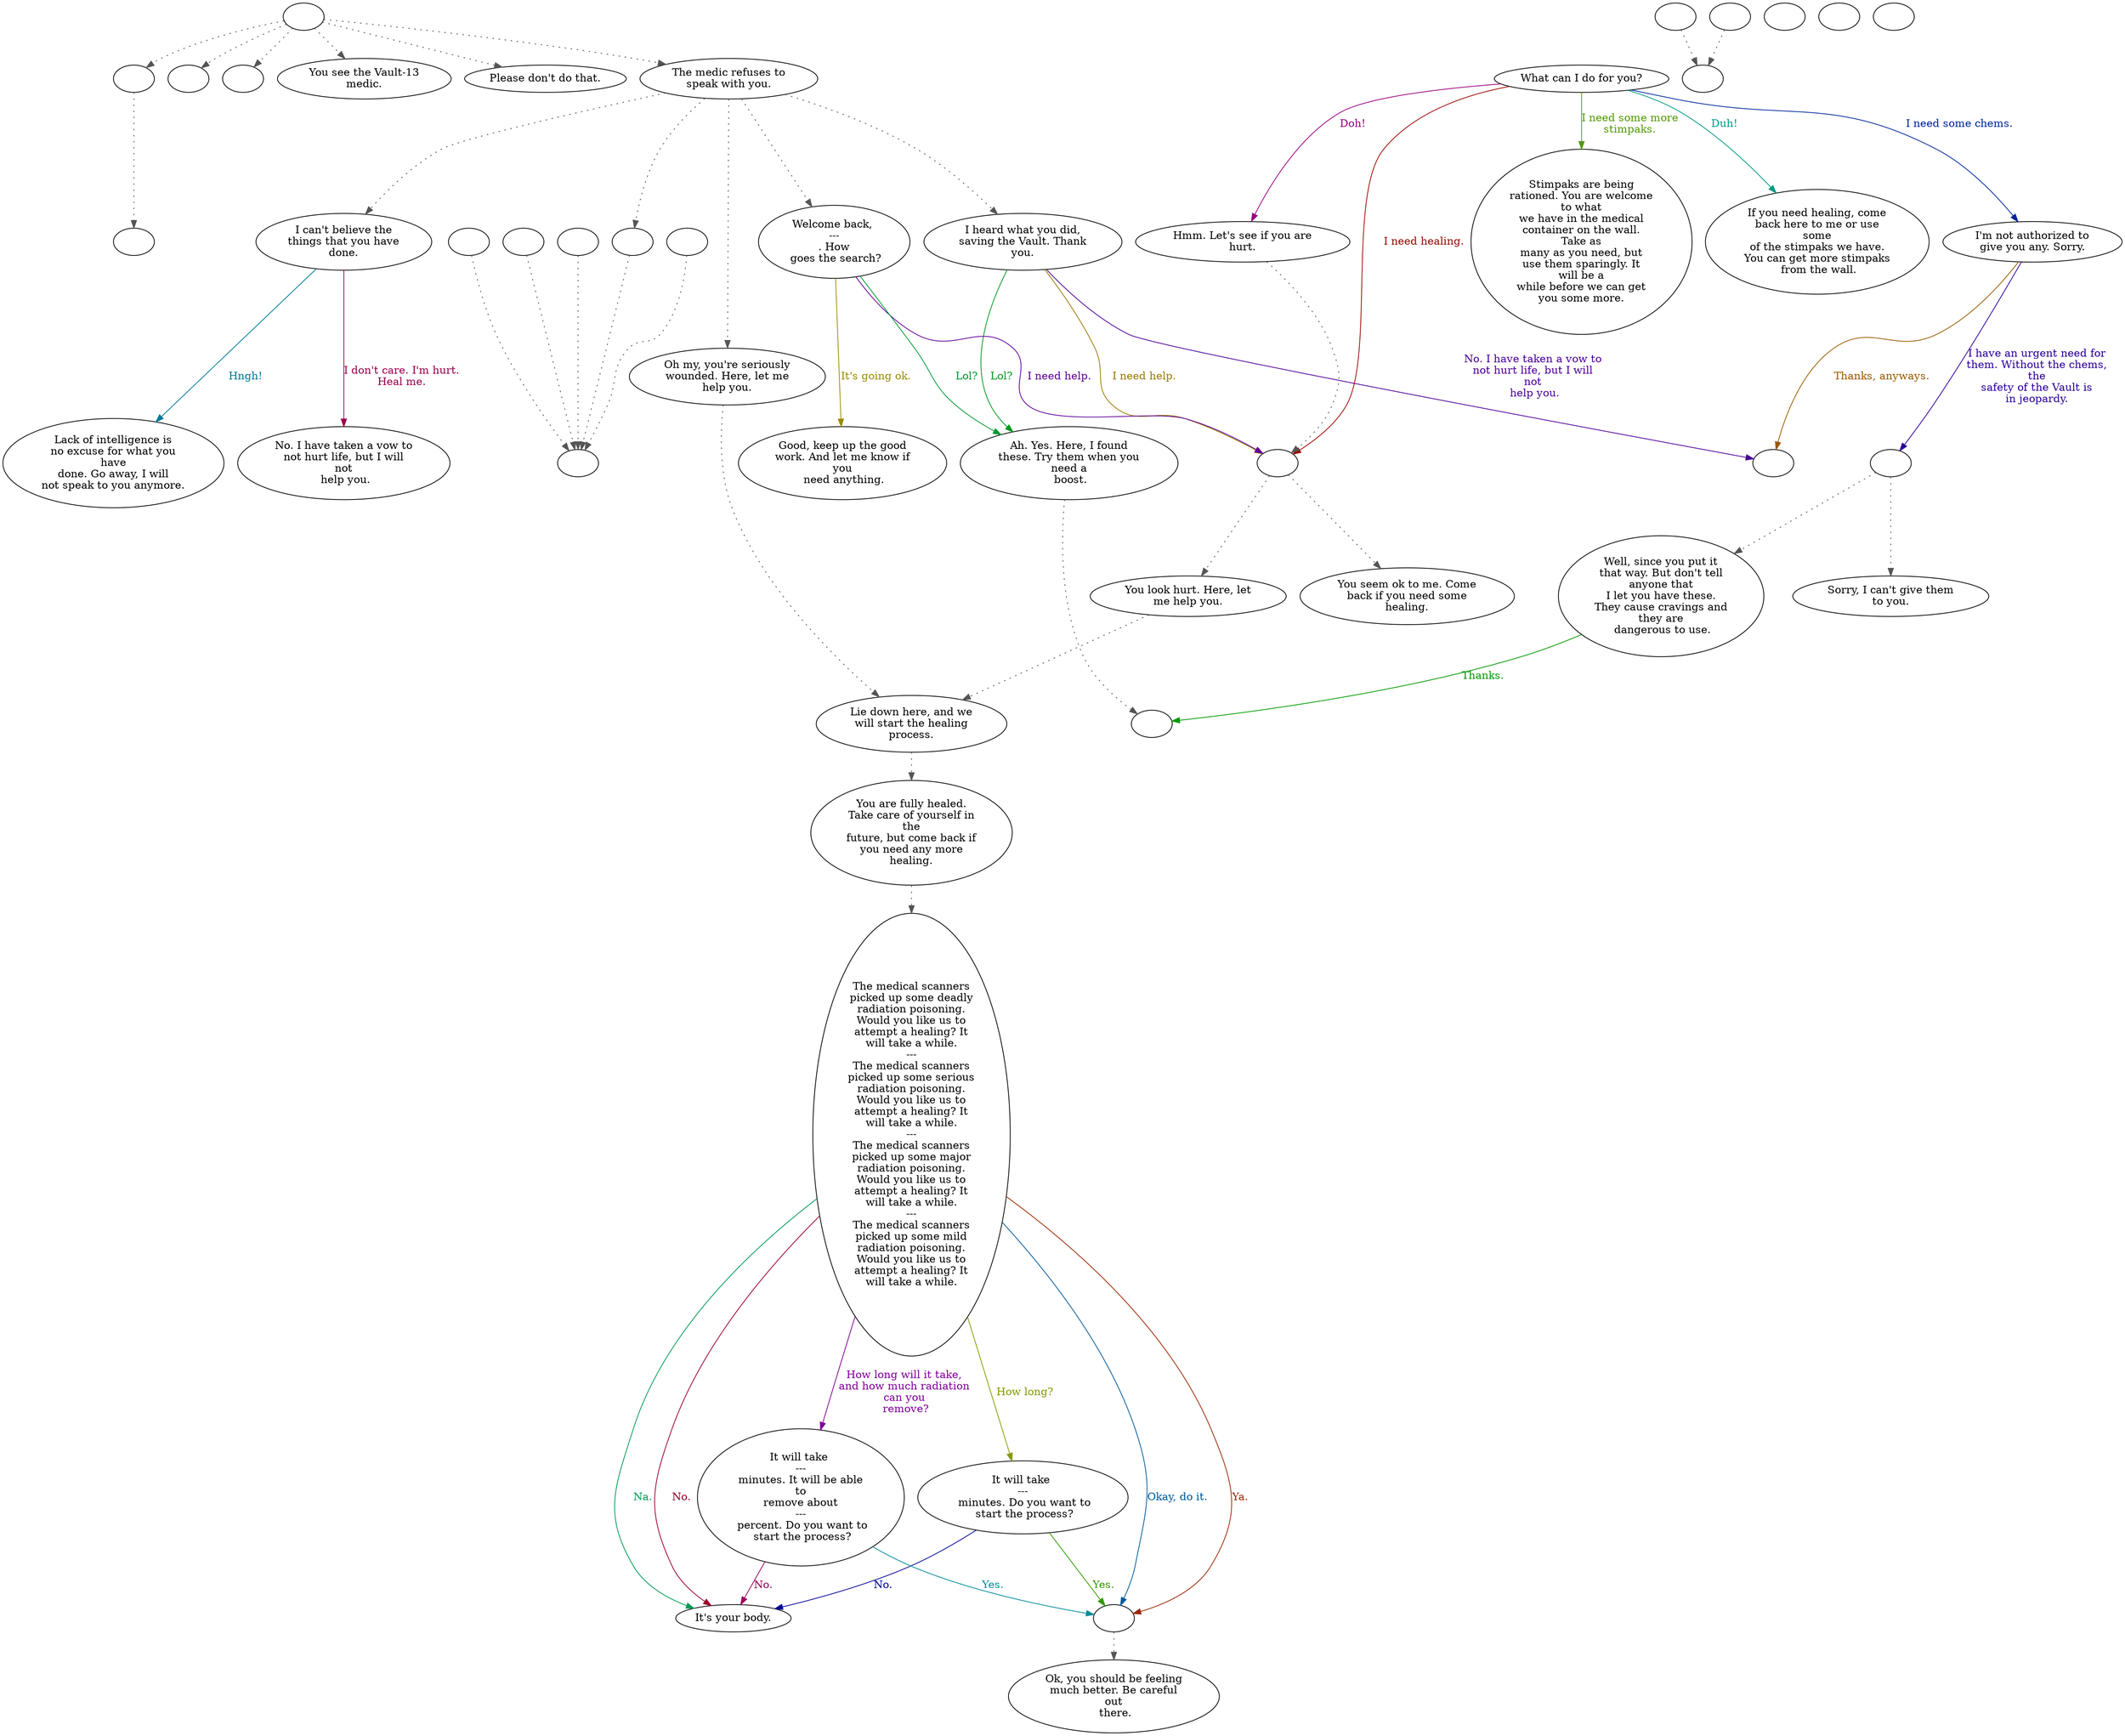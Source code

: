 digraph MEDIC {
  "start" [style=filled       fillcolor="#FFFFFF"       color="#000000"]
  "start" -> "critter_p_proc" [style=dotted color="#555555"]
  "start" -> "damage_p_proc" [style=dotted color="#555555"]
  "start" -> "destroy_p_proc" [style=dotted color="#555555"]
  "start" -> "look_at_p_proc" [style=dotted color="#555555"]
  "start" -> "pickup_p_proc" [style=dotted color="#555555"]
  "start" -> "talk_p_proc" [style=dotted color="#555555"]
  "start" [label=""]
  "critter_p_proc" [style=filled       fillcolor="#FFFFFF"       color="#000000"]
  "critter_p_proc" -> "flee_dude" [style=dotted color="#555555"]
  "critter_p_proc" [label=""]
  "damage_p_proc" [style=filled       fillcolor="#FFFFFF"       color="#000000"]
  "damage_p_proc" [label=""]
  "destroy_p_proc" [style=filled       fillcolor="#FFFFFF"       color="#000000"]
  "destroy_p_proc" [label=""]
  "look_at_p_proc" [style=filled       fillcolor="#FFFFFF"       color="#000000"]
  "look_at_p_proc" [label="You see the Vault-13\nmedic."]
  "pickup_p_proc" [style=filled       fillcolor="#FFFFFF"       color="#000000"]
  "pickup_p_proc" [label="Please don't do that."]
  "talk_p_proc" [style=filled       fillcolor="#FFFFFF"       color="#000000"]
  "talk_p_proc" -> "get_reaction" [style=dotted color="#555555"]
  "talk_p_proc" -> "Medic00" [style=dotted color="#555555"]
  "talk_p_proc" -> "Medic03" [style=dotted color="#555555"]
  "talk_p_proc" -> "Medic24" [style=dotted color="#555555"]
  "talk_p_proc" -> "Medic04" [style=dotted color="#555555"]
  "talk_p_proc" [label="The medic refuses to\nspeak with you."]
  "Medic00" [style=filled       fillcolor="#FFFFFF"       color="#000000"]
  "Medic00" [label="I can't believe the\nthings that you have\ndone."]
  "Medic00" -> "Medic01" [label="I don't care. I'm hurt.\nHeal me." color="#99004C" fontcolor="#99004C"]
  "Medic00" -> "Medic02" [label="Hngh!" color="#007999" fontcolor="#007999"]
  "Medic01" [style=filled       fillcolor="#FFFFFF"       color="#000000"]
  "Medic01" [label="No. I have taken a vow to\nnot hurt life, but I will\nnot\n help you."]
  "Medic02" [style=filled       fillcolor="#FFFFFF"       color="#000000"]
  "Medic02" [label="Lack of intelligence is\nno excuse for what you\nhave\ndone. Go away, I will\nnot speak to you anymore."]
  "Medic03" [style=filled       fillcolor="#FFFFFF"       color="#000000"]
  "Medic03" -> "Medic16" [style=dotted color="#555555"]
  "Medic03" [label="Oh my, you're seriously\nwounded. Here, let me\nhelp you."]
  "Medic04" [style=filled       fillcolor="#FFFFFF"       color="#000000"]
  "Medic04" [label="Welcome back, \n---\n. How\n goes the search?"]
  "Medic04" -> "Medic06" [label="It's going ok." color="#998D00" fontcolor="#998D00"]
  "Medic04" -> "Medic04a" [label="I need help." color="#600099" fontcolor="#600099"]
  "Medic04" -> "Medic05" [label="Lol?" color="#009933" fontcolor="#009933"]
  "Medic04a" [style=filled       fillcolor="#FFFFFF"       color="#000000"]
  "Medic04a" -> "Medic14" [style=dotted color="#555555"]
  "Medic04a" -> "Medic13" [style=dotted color="#555555"]
  "Medic04a" [label=""]
  "Medic05" [style=filled       fillcolor="#FFFFFF"       color="#000000"]
  "Medic05" -> "pushdrugs" [style=dotted color="#555555"]
  "Medic05" [label="Ah. Yes. Here, I found\nthese. Try them when you\nneed a\n boost."]
  "Medic06" [style=filled       fillcolor="#FFFFFF"       color="#000000"]
  "Medic06" [label="Good, keep up the good\nwork. And let me know if\nyou\n need anything."]
  "Medic07" [style=filled       fillcolor="#FFFFFF"       color="#000000"]
  "Medic07" [label="What can I do for you?"]
  "Medic07" -> "Medic04a" [label="I need healing." color="#990700" fontcolor="#990700"]
  "Medic07" -> "Medic08" [label="I need some chems." color="#002699" fontcolor="#002699"]
  "Medic07" -> "Medic11" [label="I need some more\nstimpaks." color="#529900" fontcolor="#529900"]
  "Medic07" -> "Medic12" [label="Doh!" color="#99007F" fontcolor="#99007F"]
  "Medic07" -> "Medic15" [label="Duh!" color="#009986" fontcolor="#009986"]
  "Medic08" [style=filled       fillcolor="#FFFFFF"       color="#000000"]
  "Medic08" [label="I'm not authorized to\ngive you any. Sorry."]
  "Medic08" -> "medicend" [label="Thanks, anyways." color="#995A00" fontcolor="#995A00"]
  "Medic08" -> "Medic08a" [label="I have an urgent need for\nthem. Without the chems,\nthe\nsafety of the Vault is\nin jeopardy." color="#2D0099" fontcolor="#2D0099"]
  "Medic08a" [style=filled       fillcolor="#FFFFFF"       color="#000000"]
  "Medic08a" -> "Medic10" [style=dotted color="#555555"]
  "Medic08a" -> "Medic09" [style=dotted color="#555555"]
  "Medic08a" [label=""]
  "Medic09" [style=filled       fillcolor="#FFFFFF"       color="#000000"]
  "Medic09" [label="Sorry, I can't give them\nto you."]
  "Medic10" [style=filled       fillcolor="#FFFFFF"       color="#000000"]
  "Medic10" [label="Well, since you put it\nthat way. But don't tell\nanyone that\nI let you have these.\nThey cause cravings and\nthey are\n dangerous to use."]
  "Medic10" -> "pushdrugs" [label="Thanks." color="#009900" fontcolor="#009900"]
  "Medic11" [style=filled       fillcolor="#FFFFFF"       color="#000000"]
  "Medic11" [label="Stimpaks are being\nrationed. You are welcome\nto what\nwe have in the medical\ncontainer on the wall.\nTake as\nmany as you need, but\nuse them sparingly. It\nwill be a\nwhile before we can get\nyou some more."]
  "Medic12" [style=filled       fillcolor="#FFFFFF"       color="#000000"]
  "Medic12" -> "Medic04a" [style=dotted color="#555555"]
  "Medic12" [label="Hmm. Let's see if you are\nhurt."]
  "Medic13" [style=filled       fillcolor="#FFFFFF"       color="#000000"]
  "Medic13" [label="You seem ok to me. Come\nback if you need some\nhealing."]
  "Medic14" [style=filled       fillcolor="#FFFFFF"       color="#000000"]
  "Medic14" -> "Medic16" [style=dotted color="#555555"]
  "Medic14" [label="You look hurt. Here, let\nme help you."]
  "Medic15" [style=filled       fillcolor="#FFFFFF"       color="#000000"]
  "Medic15" [label="If you need healing, come\nback here to me or use\nsome\nof the stimpaks we have.\nYou can get more stimpaks\n from the wall."]
  "Medic16" [style=filled       fillcolor="#FFFFFF"       color="#000000"]
  "Medic16" -> "Medic17" [style=dotted color="#555555"]
  "Medic16" [label="Lie down here, and we\nwill start the healing\nprocess."]
  "Medic17" [style=filled       fillcolor="#FFFFFF"       color="#000000"]
  "Medic17" -> "Medic18" [style=dotted color="#555555"]
  "Medic17" [label="You are fully healed.\nTake care of yourself in\nthe\nfuture, but come back if\nyou need any more\nhealing."]
  "Medic18" [style=filled       fillcolor="#FFFFFF"       color="#000000"]
  "Medic18" [label="The medical scanners\npicked up some deadly\nradiation poisoning.\nWould you like us to\nattempt a healing? It\nwill take a while.\n---\nThe medical scanners\npicked up some serious\nradiation poisoning.\nWould you like us to\nattempt a healing? It\nwill take a while.\n---\nThe medical scanners\npicked up some major\nradiation poisoning.\nWould you like us to\nattempt a healing? It\nwill take a while.\n---\nThe medical scanners\npicked up some mild\nradiation poisoning.\nWould you like us to\nattempt a healing? It\nwill take a while."]
  "Medic18" -> "Medic19" [label="No." color="#99002C" fontcolor="#99002C"]
  "Medic18" -> "Medic22" [label="Okay, do it." color="#005999" fontcolor="#005999"]
  "Medic18" -> "Medic20" [label="How long?" color="#869900" fontcolor="#869900"]
  "Medic18" -> "Medic21" [label="How long will it take,\nand how much radiation\ncan you\n remove?" color="#800099" fontcolor="#800099"]
  "Medic18" -> "Medic19" [label="Na." color="#009953" fontcolor="#009953"]
  "Medic18" -> "Medic22" [label="Ya." color="#992600" fontcolor="#992600"]
  "Medic19" [style=filled       fillcolor="#FFFFFF"       color="#000000"]
  "Medic19" [label="It's your body."]
  "Medic20" [style=filled       fillcolor="#FFFFFF"       color="#000000"]
  "Medic20" [label="It will take \n---\n minutes. Do you want to\n start the process?"]
  "Medic20" -> "Medic19" [label="No." color="#000699" fontcolor="#000699"]
  "Medic20" -> "Medic22" [label="Yes." color="#339900" fontcolor="#339900"]
  "Medic21" [style=filled       fillcolor="#FFFFFF"       color="#000000"]
  "Medic21" [label="It will take \n---\nminutes. It will be able\nto\n remove about \n---\n percent. Do you want to\n start the process?"]
  "Medic21" -> "Medic19" [label="No." color="#99005F" fontcolor="#99005F"]
  "Medic21" -> "Medic22" [label="Yes." color="#008C99" fontcolor="#008C99"]
  "Medic22" [style=filled       fillcolor="#FFFFFF"       color="#000000"]
  "Medic22" -> "Medic23" [style=dotted color="#555555"]
  "Medic22" [label=""]
  "Medic23" [style=filled       fillcolor="#FFFFFF"       color="#000000"]
  "Medic23" [label="Ok, you should be feeling\nmuch better. Be careful\nout\n there."]
  "Medic24" [style=filled       fillcolor="#FFFFFF"       color="#000000"]
  "Medic24" [label="I heard what you did,\nsaving the Vault. Thank\nyou."]
  "Medic24" -> "Medic04a" [label="I need help." color="#997900" fontcolor="#997900"]
  "Medic24" -> "medicend" [label="No. I have taken a vow to\nnot hurt life, but I will\nnot\n help you." color="#4D0099" fontcolor="#4D0099"]
  "Medic24" -> "Medic05" [label="Lol?" color="#009920" fontcolor="#009920"]
  "flee_dude" [style=filled       fillcolor="#FFFFFF"       color="#000000"]
  "flee_dude" [label=""]
  "pushdrugs" [style=filled       fillcolor="#FFFFFF"       color="#000000"]
  "pushdrugs" [label=""]
  "medicend" [style=filled       fillcolor="#FFFFFF"       color="#000000"]
  "medicend" [label=""]
  "get_reaction" [style=filled       fillcolor="#FFFFFF"       color="#000000"]
  "get_reaction" -> "ReactToLevel" [style=dotted color="#555555"]
  "get_reaction" [label=""]
  "ReactToLevel" [style=filled       fillcolor="#FFFFFF"       color="#000000"]
  "ReactToLevel" [label=""]
  "LevelToReact" [style=filled       fillcolor="#FFFFFF"       color="#000000"]
  "LevelToReact" [label=""]
  "UpReact" [style=filled       fillcolor="#FFFFFF"       color="#000000"]
  "UpReact" -> "ReactToLevel" [style=dotted color="#555555"]
  "UpReact" [label=""]
  "DownReact" [style=filled       fillcolor="#FFFFFF"       color="#000000"]
  "DownReact" -> "ReactToLevel" [style=dotted color="#555555"]
  "DownReact" [label=""]
  "BottomReact" [style=filled       fillcolor="#FFFFFF"       color="#000000"]
  "BottomReact" [label=""]
  "TopReact" [style=filled       fillcolor="#FFFFFF"       color="#000000"]
  "TopReact" [label=""]
  "BigUpReact" [style=filled       fillcolor="#FFFFFF"       color="#000000"]
  "BigUpReact" -> "ReactToLevel" [style=dotted color="#555555"]
  "BigUpReact" [label=""]
  "BigDownReact" [style=filled       fillcolor="#FFFFFF"       color="#000000"]
  "BigDownReact" -> "ReactToLevel" [style=dotted color="#555555"]
  "BigDownReact" [label=""]
  "UpReactLevel" [style=filled       fillcolor="#FFFFFF"       color="#000000"]
  "UpReactLevel" -> "LevelToReact" [style=dotted color="#555555"]
  "UpReactLevel" [label=""]
  "DownReactLevel" [style=filled       fillcolor="#FFFFFF"       color="#000000"]
  "DownReactLevel" -> "LevelToReact" [style=dotted color="#555555"]
  "DownReactLevel" [label=""]
  "Goodbyes" [style=filled       fillcolor="#FFFFFF"       color="#000000"]
  "Goodbyes" [label=""]
}